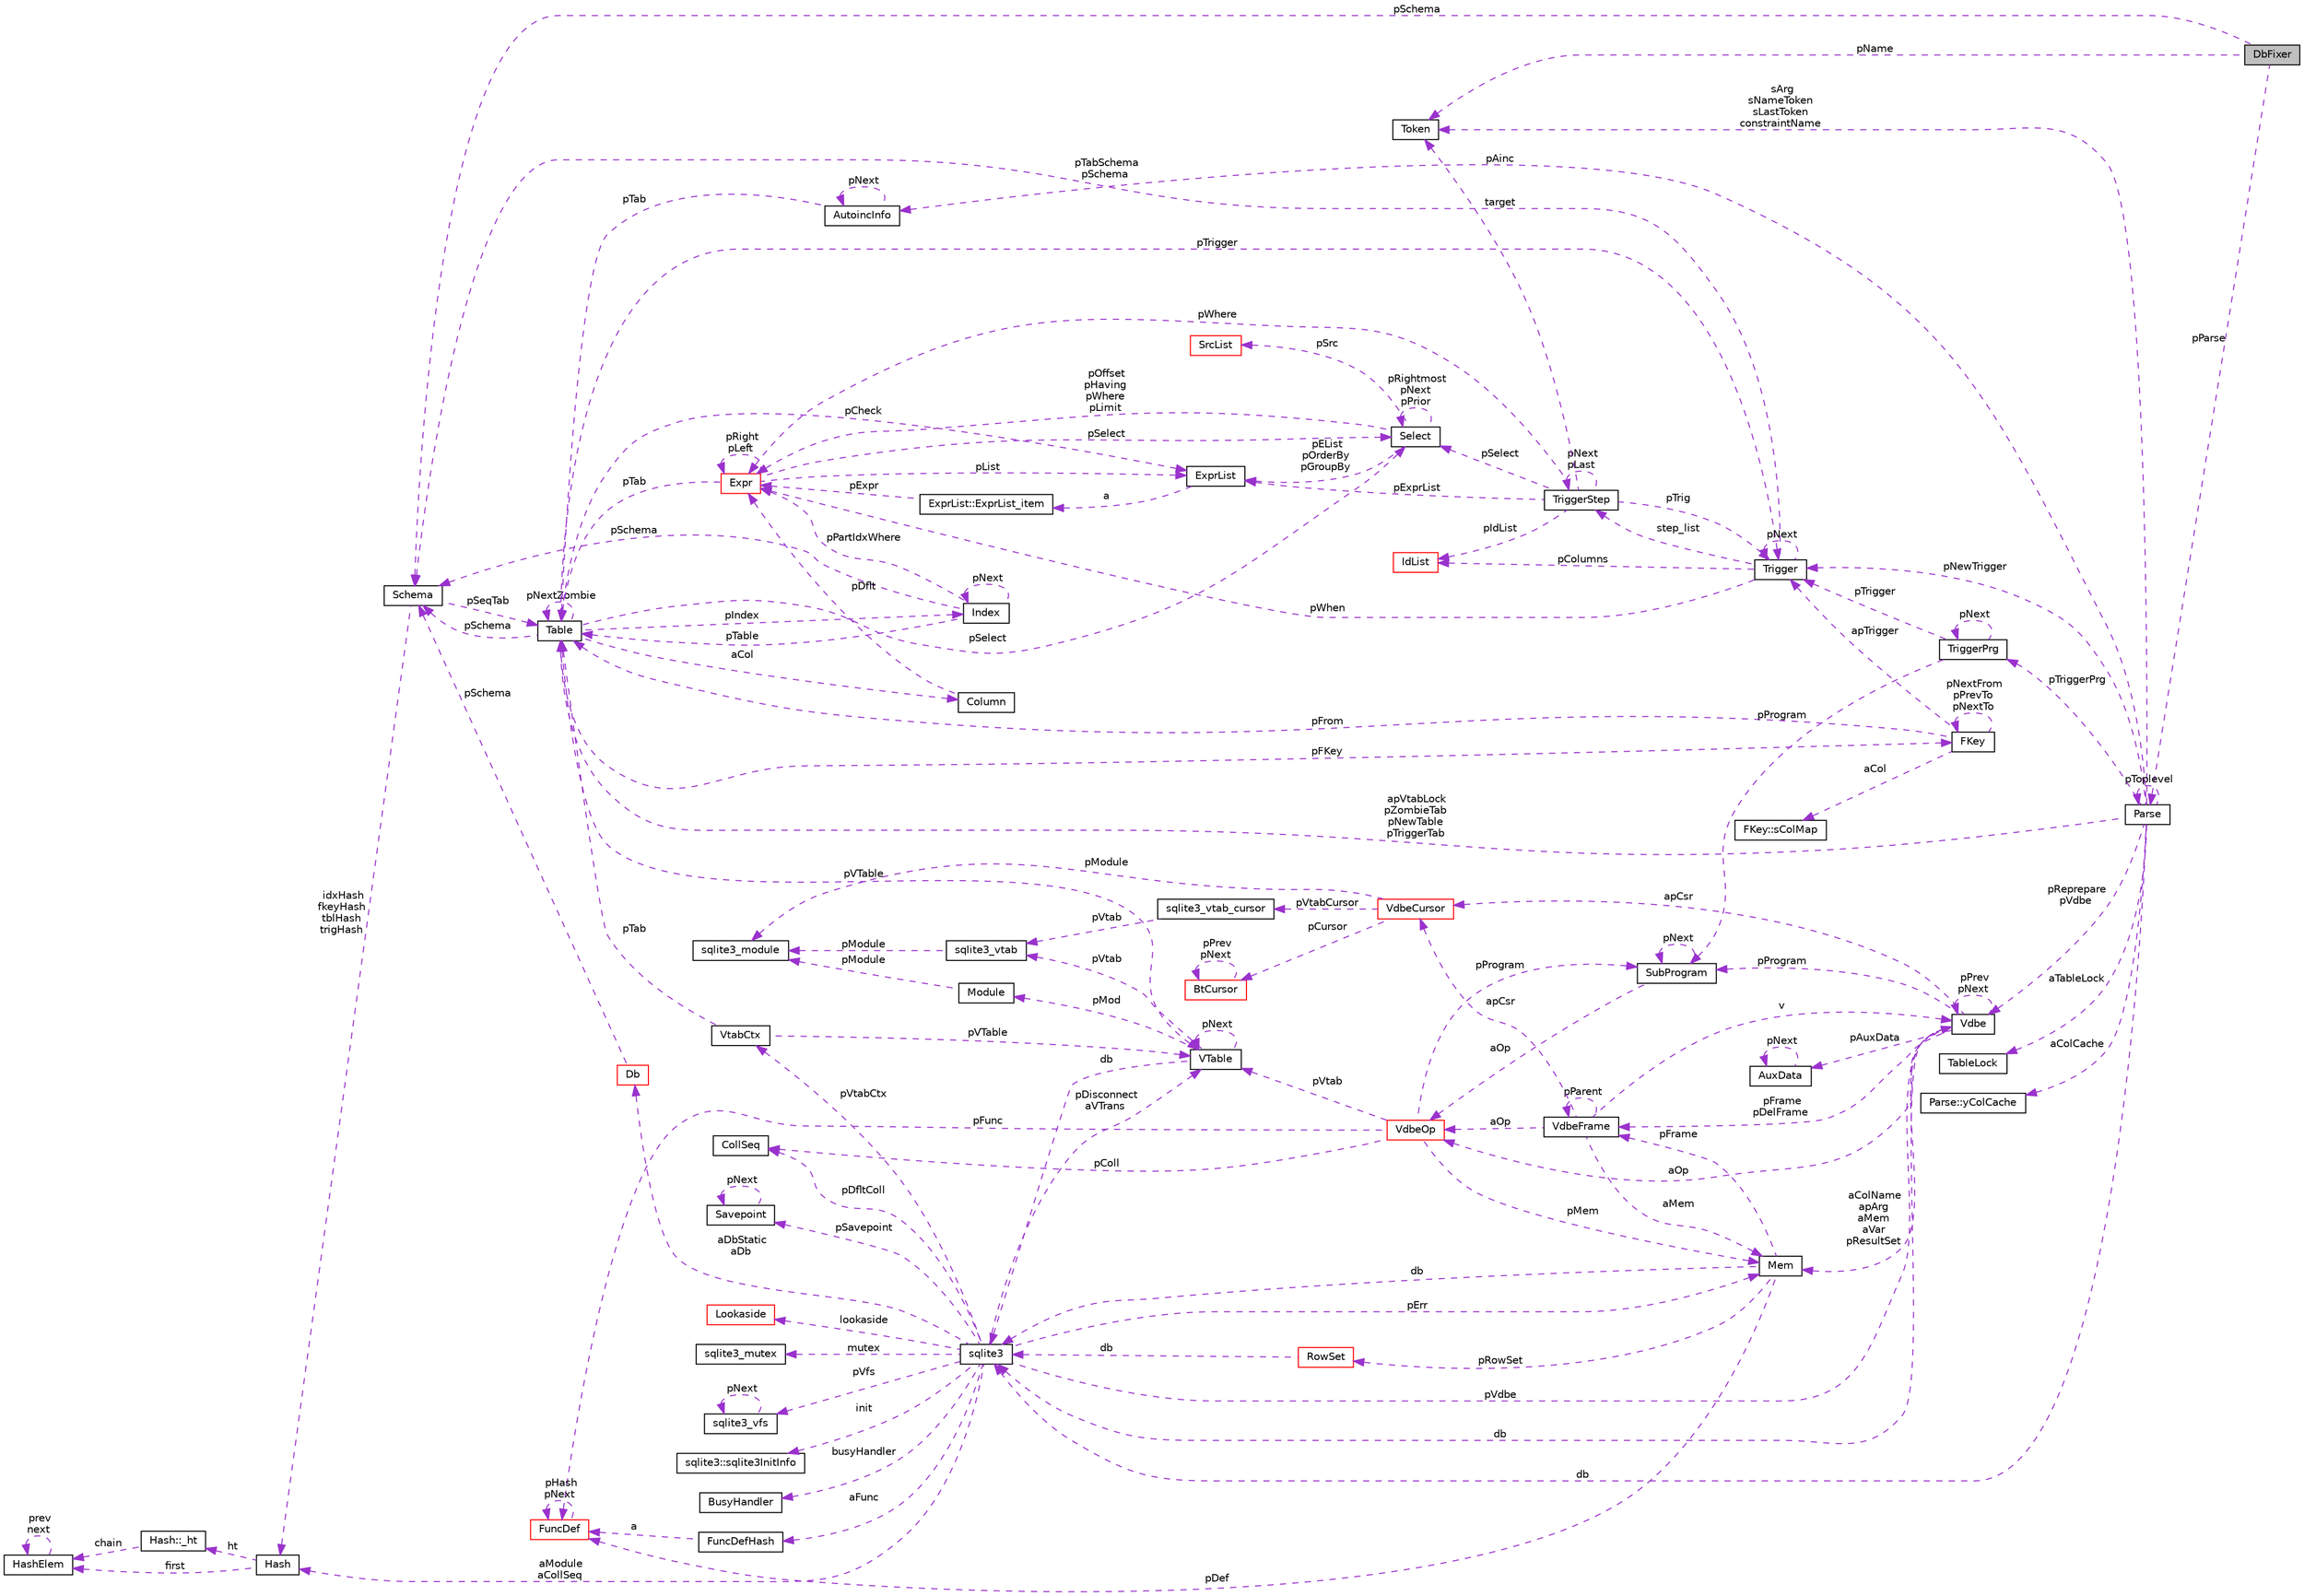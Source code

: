 digraph G
{
 // INTERACTIVE_SVG=YES
  edge [fontname="Helvetica",fontsize="10",labelfontname="Helvetica",labelfontsize="10"];
  node [fontname="Helvetica",fontsize="10",shape=record];
  rankdir="LR";
  Node1 [label="DbFixer",height=0.2,width=0.4,color="black", fillcolor="grey75", style="filled" fontcolor="black"];
  Node2 -> Node1 [dir="back",color="darkorchid3",fontsize="10",style="dashed",label=" pSchema" ,fontname="Helvetica"];
  Node2 [label="Schema",height=0.2,width=0.4,color="black", fillcolor="white", style="filled",URL="$df/d15/struct_schema.html"];
  Node3 -> Node2 [dir="back",color="darkorchid3",fontsize="10",style="dashed",label=" pSeqTab" ,fontname="Helvetica"];
  Node3 [label="Table",height=0.2,width=0.4,color="black", fillcolor="white", style="filled",URL="$d5/d0d/struct_table.html"];
  Node2 -> Node3 [dir="back",color="darkorchid3",fontsize="10",style="dashed",label=" pSchema" ,fontname="Helvetica"];
  Node4 -> Node3 [dir="back",color="darkorchid3",fontsize="10",style="dashed",label=" aCol" ,fontname="Helvetica"];
  Node4 [label="Column",height=0.2,width=0.4,color="black", fillcolor="white", style="filled",URL="$d0/d14/struct_column.html"];
  Node5 -> Node4 [dir="back",color="darkorchid3",fontsize="10",style="dashed",label=" pDflt" ,fontname="Helvetica"];
  Node5 [label="Expr",height=0.2,width=0.4,color="red", fillcolor="white", style="filled",URL="$d1/dbc/struct_expr.html"];
  Node5 -> Node5 [dir="back",color="darkorchid3",fontsize="10",style="dashed",label=" pRight\npLeft" ,fontname="Helvetica"];
  Node3 -> Node5 [dir="back",color="darkorchid3",fontsize="10",style="dashed",label=" pTab" ,fontname="Helvetica"];
  Node6 -> Node5 [dir="back",color="darkorchid3",fontsize="10",style="dashed",label=" pSelect" ,fontname="Helvetica"];
  Node6 [label="Select",height=0.2,width=0.4,color="black", fillcolor="white", style="filled",URL="$d2/d1c/struct_select.html"];
  Node5 -> Node6 [dir="back",color="darkorchid3",fontsize="10",style="dashed",label=" pOffset\npHaving\npWhere\npLimit" ,fontname="Helvetica"];
  Node6 -> Node6 [dir="back",color="darkorchid3",fontsize="10",style="dashed",label=" pRightmost\npNext\npPrior" ,fontname="Helvetica"];
  Node7 -> Node6 [dir="back",color="darkorchid3",fontsize="10",style="dashed",label=" pSrc" ,fontname="Helvetica"];
  Node7 [label="SrcList",height=0.2,width=0.4,color="red", fillcolor="white", style="filled",URL="$dc/dc1/struct_src_list.html"];
  Node8 -> Node6 [dir="back",color="darkorchid3",fontsize="10",style="dashed",label=" pEList\npOrderBy\npGroupBy" ,fontname="Helvetica"];
  Node8 [label="ExprList",height=0.2,width=0.4,color="black", fillcolor="white", style="filled",URL="$de/d20/struct_expr_list.html"];
  Node9 -> Node8 [dir="back",color="darkorchid3",fontsize="10",style="dashed",label=" a" ,fontname="Helvetica"];
  Node9 [label="ExprList::ExprList_item",height=0.2,width=0.4,color="black", fillcolor="white", style="filled",URL="$d8/d73/struct_expr_list_1_1_expr_list__item.html"];
  Node5 -> Node9 [dir="back",color="darkorchid3",fontsize="10",style="dashed",label=" pExpr" ,fontname="Helvetica"];
  Node8 -> Node5 [dir="back",color="darkorchid3",fontsize="10",style="dashed",label=" pList" ,fontname="Helvetica"];
  Node10 -> Node3 [dir="back",color="darkorchid3",fontsize="10",style="dashed",label=" pFKey" ,fontname="Helvetica"];
  Node10 [label="FKey",height=0.2,width=0.4,color="black", fillcolor="white", style="filled",URL="$d0/dbd/struct_f_key.html"];
  Node11 -> Node10 [dir="back",color="darkorchid3",fontsize="10",style="dashed",label=" aCol" ,fontname="Helvetica"];
  Node11 [label="FKey::sColMap",height=0.2,width=0.4,color="black", fillcolor="white", style="filled",URL="$d9/dce/struct_f_key_1_1s_col_map.html"];
  Node10 -> Node10 [dir="back",color="darkorchid3",fontsize="10",style="dashed",label=" pNextFrom\npPrevTo\npNextTo" ,fontname="Helvetica"];
  Node3 -> Node10 [dir="back",color="darkorchid3",fontsize="10",style="dashed",label=" pFrom" ,fontname="Helvetica"];
  Node12 -> Node10 [dir="back",color="darkorchid3",fontsize="10",style="dashed",label=" apTrigger" ,fontname="Helvetica"];
  Node12 [label="Trigger",height=0.2,width=0.4,color="black", fillcolor="white", style="filled",URL="$d1/dd9/struct_trigger.html"];
  Node13 -> Node12 [dir="back",color="darkorchid3",fontsize="10",style="dashed",label=" step_list" ,fontname="Helvetica"];
  Node13 [label="TriggerStep",height=0.2,width=0.4,color="black", fillcolor="white", style="filled",URL="$d6/d6c/struct_trigger_step.html"];
  Node13 -> Node13 [dir="back",color="darkorchid3",fontsize="10",style="dashed",label=" pNext\npLast" ,fontname="Helvetica"];
  Node5 -> Node13 [dir="back",color="darkorchid3",fontsize="10",style="dashed",label=" pWhere" ,fontname="Helvetica"];
  Node14 -> Node13 [dir="back",color="darkorchid3",fontsize="10",style="dashed",label=" target" ,fontname="Helvetica"];
  Node14 [label="Token",height=0.2,width=0.4,color="black", fillcolor="white", style="filled",URL="$d9/d27/struct_token.html"];
  Node15 -> Node13 [dir="back",color="darkorchid3",fontsize="10",style="dashed",label=" pIdList" ,fontname="Helvetica"];
  Node15 [label="IdList",height=0.2,width=0.4,color="red", fillcolor="white", style="filled",URL="$d6/d05/struct_id_list.html"];
  Node6 -> Node13 [dir="back",color="darkorchid3",fontsize="10",style="dashed",label=" pSelect" ,fontname="Helvetica"];
  Node12 -> Node13 [dir="back",color="darkorchid3",fontsize="10",style="dashed",label=" pTrig" ,fontname="Helvetica"];
  Node8 -> Node13 [dir="back",color="darkorchid3",fontsize="10",style="dashed",label=" pExprList" ,fontname="Helvetica"];
  Node2 -> Node12 [dir="back",color="darkorchid3",fontsize="10",style="dashed",label=" pTabSchema\npSchema" ,fontname="Helvetica"];
  Node5 -> Node12 [dir="back",color="darkorchid3",fontsize="10",style="dashed",label=" pWhen" ,fontname="Helvetica"];
  Node15 -> Node12 [dir="back",color="darkorchid3",fontsize="10",style="dashed",label=" pColumns" ,fontname="Helvetica"];
  Node12 -> Node12 [dir="back",color="darkorchid3",fontsize="10",style="dashed",label=" pNext" ,fontname="Helvetica"];
  Node16 -> Node3 [dir="back",color="darkorchid3",fontsize="10",style="dashed",label=" pVTable" ,fontname="Helvetica"];
  Node16 [label="VTable",height=0.2,width=0.4,color="black", fillcolor="white", style="filled",URL="$db/d7e/struct_v_table.html"];
  Node17 -> Node16 [dir="back",color="darkorchid3",fontsize="10",style="dashed",label=" db" ,fontname="Helvetica"];
  Node17 [label="sqlite3",height=0.2,width=0.4,color="black", fillcolor="white", style="filled",URL="$d9/dcd/structsqlite3.html"];
  Node18 -> Node17 [dir="back",color="darkorchid3",fontsize="10",style="dashed",label=" pErr" ,fontname="Helvetica"];
  Node18 [label="Mem",height=0.2,width=0.4,color="black", fillcolor="white", style="filled",URL="$df/d48/struct_mem.html"];
  Node17 -> Node18 [dir="back",color="darkorchid3",fontsize="10",style="dashed",label=" db" ,fontname="Helvetica"];
  Node19 -> Node18 [dir="back",color="darkorchid3",fontsize="10",style="dashed",label=" pFrame" ,fontname="Helvetica"];
  Node19 [label="VdbeFrame",height=0.2,width=0.4,color="black", fillcolor="white", style="filled",URL="$de/d74/struct_vdbe_frame.html"];
  Node18 -> Node19 [dir="back",color="darkorchid3",fontsize="10",style="dashed",label=" aMem" ,fontname="Helvetica"];
  Node20 -> Node19 [dir="back",color="darkorchid3",fontsize="10",style="dashed",label=" v" ,fontname="Helvetica"];
  Node20 [label="Vdbe",height=0.2,width=0.4,color="black", fillcolor="white", style="filled",URL="$db/df8/struct_vdbe.html"];
  Node20 -> Node20 [dir="back",color="darkorchid3",fontsize="10",style="dashed",label=" pPrev\npNext" ,fontname="Helvetica"];
  Node18 -> Node20 [dir="back",color="darkorchid3",fontsize="10",style="dashed",label=" aColName\napArg\naMem\naVar\npResultSet" ,fontname="Helvetica"];
  Node17 -> Node20 [dir="back",color="darkorchid3",fontsize="10",style="dashed",label=" db" ,fontname="Helvetica"];
  Node19 -> Node20 [dir="back",color="darkorchid3",fontsize="10",style="dashed",label=" pFrame\npDelFrame" ,fontname="Helvetica"];
  Node21 -> Node20 [dir="back",color="darkorchid3",fontsize="10",style="dashed",label=" pAuxData" ,fontname="Helvetica"];
  Node21 [label="AuxData",height=0.2,width=0.4,color="black", fillcolor="white", style="filled",URL="$d5/d59/struct_aux_data.html"];
  Node21 -> Node21 [dir="back",color="darkorchid3",fontsize="10",style="dashed",label=" pNext" ,fontname="Helvetica"];
  Node22 -> Node20 [dir="back",color="darkorchid3",fontsize="10",style="dashed",label=" pProgram" ,fontname="Helvetica"];
  Node22 [label="SubProgram",height=0.2,width=0.4,color="black", fillcolor="white", style="filled",URL="$d4/d16/struct_sub_program.html"];
  Node22 -> Node22 [dir="back",color="darkorchid3",fontsize="10",style="dashed",label=" pNext" ,fontname="Helvetica"];
  Node23 -> Node22 [dir="back",color="darkorchid3",fontsize="10",style="dashed",label=" aOp" ,fontname="Helvetica"];
  Node23 [label="VdbeOp",height=0.2,width=0.4,color="red", fillcolor="white", style="filled",URL="$d2/dd9/struct_vdbe_op.html"];
  Node18 -> Node23 [dir="back",color="darkorchid3",fontsize="10",style="dashed",label=" pMem" ,fontname="Helvetica"];
  Node24 -> Node23 [dir="back",color="darkorchid3",fontsize="10",style="dashed",label=" pColl" ,fontname="Helvetica"];
  Node24 [label="CollSeq",height=0.2,width=0.4,color="black", fillcolor="white", style="filled",URL="$d0/d7d/struct_coll_seq.html"];
  Node16 -> Node23 [dir="back",color="darkorchid3",fontsize="10",style="dashed",label=" pVtab" ,fontname="Helvetica"];
  Node22 -> Node23 [dir="back",color="darkorchid3",fontsize="10",style="dashed",label=" pProgram" ,fontname="Helvetica"];
  Node25 -> Node23 [dir="back",color="darkorchid3",fontsize="10",style="dashed",label=" pFunc" ,fontname="Helvetica"];
  Node25 [label="FuncDef",height=0.2,width=0.4,color="red", fillcolor="white", style="filled",URL="$df/d38/struct_func_def.html"];
  Node25 -> Node25 [dir="back",color="darkorchid3",fontsize="10",style="dashed",label=" pHash\npNext" ,fontname="Helvetica"];
  Node26 -> Node20 [dir="back",color="darkorchid3",fontsize="10",style="dashed",label=" apCsr" ,fontname="Helvetica"];
  Node26 [label="VdbeCursor",height=0.2,width=0.4,color="red", fillcolor="white", style="filled",URL="$d5/dd1/struct_vdbe_cursor.html"];
  Node27 -> Node26 [dir="back",color="darkorchid3",fontsize="10",style="dashed",label=" pCursor" ,fontname="Helvetica"];
  Node27 [label="BtCursor",height=0.2,width=0.4,color="red", fillcolor="white", style="filled",URL="$db/d2c/struct_bt_cursor.html"];
  Node27 -> Node27 [dir="back",color="darkorchid3",fontsize="10",style="dashed",label=" pPrev\npNext" ,fontname="Helvetica"];
  Node28 -> Node26 [dir="back",color="darkorchid3",fontsize="10",style="dashed",label=" pModule" ,fontname="Helvetica"];
  Node28 [label="sqlite3_module",height=0.2,width=0.4,color="black", fillcolor="white", style="filled",URL="$dd/de4/structsqlite3__module.html"];
  Node29 -> Node26 [dir="back",color="darkorchid3",fontsize="10",style="dashed",label=" pVtabCursor" ,fontname="Helvetica"];
  Node29 [label="sqlite3_vtab_cursor",height=0.2,width=0.4,color="black", fillcolor="white", style="filled",URL="$d3/d17/structsqlite3__vtab__cursor.html"];
  Node30 -> Node29 [dir="back",color="darkorchid3",fontsize="10",style="dashed",label=" pVtab" ,fontname="Helvetica"];
  Node30 [label="sqlite3_vtab",height=0.2,width=0.4,color="black", fillcolor="white", style="filled",URL="$d3/d12/structsqlite3__vtab.html"];
  Node28 -> Node30 [dir="back",color="darkorchid3",fontsize="10",style="dashed",label=" pModule" ,fontname="Helvetica"];
  Node23 -> Node20 [dir="back",color="darkorchid3",fontsize="10",style="dashed",label=" aOp" ,fontname="Helvetica"];
  Node19 -> Node19 [dir="back",color="darkorchid3",fontsize="10",style="dashed",label=" pParent" ,fontname="Helvetica"];
  Node26 -> Node19 [dir="back",color="darkorchid3",fontsize="10",style="dashed",label=" apCsr" ,fontname="Helvetica"];
  Node23 -> Node19 [dir="back",color="darkorchid3",fontsize="10",style="dashed",label=" aOp" ,fontname="Helvetica"];
  Node31 -> Node18 [dir="back",color="darkorchid3",fontsize="10",style="dashed",label=" pRowSet" ,fontname="Helvetica"];
  Node31 [label="RowSet",height=0.2,width=0.4,color="red", fillcolor="white", style="filled",URL="$d5/d67/struct_row_set.html"];
  Node17 -> Node31 [dir="back",color="darkorchid3",fontsize="10",style="dashed",label=" db" ,fontname="Helvetica"];
  Node25 -> Node18 [dir="back",color="darkorchid3",fontsize="10",style="dashed",label=" pDef" ,fontname="Helvetica"];
  Node20 -> Node17 [dir="back",color="darkorchid3",fontsize="10",style="dashed",label=" pVdbe" ,fontname="Helvetica"];
  Node32 -> Node17 [dir="back",color="darkorchid3",fontsize="10",style="dashed",label=" pSavepoint" ,fontname="Helvetica"];
  Node32 [label="Savepoint",height=0.2,width=0.4,color="black", fillcolor="white", style="filled",URL="$db/dde/struct_savepoint.html"];
  Node32 -> Node32 [dir="back",color="darkorchid3",fontsize="10",style="dashed",label=" pNext" ,fontname="Helvetica"];
  Node33 -> Node17 [dir="back",color="darkorchid3",fontsize="10",style="dashed",label=" aFunc" ,fontname="Helvetica"];
  Node33 [label="FuncDefHash",height=0.2,width=0.4,color="black", fillcolor="white", style="filled",URL="$db/dfc/struct_func_def_hash.html"];
  Node25 -> Node33 [dir="back",color="darkorchid3",fontsize="10",style="dashed",label=" a" ,fontname="Helvetica"];
  Node34 -> Node17 [dir="back",color="darkorchid3",fontsize="10",style="dashed",label=" lookaside" ,fontname="Helvetica"];
  Node34 [label="Lookaside",height=0.2,width=0.4,color="red", fillcolor="white", style="filled",URL="$d4/d8a/struct_lookaside.html"];
  Node35 -> Node17 [dir="back",color="darkorchid3",fontsize="10",style="dashed",label=" mutex" ,fontname="Helvetica"];
  Node35 [label="sqlite3_mutex",height=0.2,width=0.4,color="black", fillcolor="white", style="filled",URL="$d5/d3c/structsqlite3__mutex.html"];
  Node36 -> Node17 [dir="back",color="darkorchid3",fontsize="10",style="dashed",label=" pVfs" ,fontname="Helvetica"];
  Node36 [label="sqlite3_vfs",height=0.2,width=0.4,color="black", fillcolor="white", style="filled",URL="$d3/d36/structsqlite3__vfs.html"];
  Node36 -> Node36 [dir="back",color="darkorchid3",fontsize="10",style="dashed",label=" pNext" ,fontname="Helvetica"];
  Node37 -> Node17 [dir="back",color="darkorchid3",fontsize="10",style="dashed",label=" init" ,fontname="Helvetica"];
  Node37 [label="sqlite3::sqlite3InitInfo",height=0.2,width=0.4,color="black", fillcolor="white", style="filled",URL="$d7/d84/structsqlite3_1_1sqlite3_init_info.html"];
  Node38 -> Node17 [dir="back",color="darkorchid3",fontsize="10",style="dashed",label=" busyHandler" ,fontname="Helvetica"];
  Node38 [label="BusyHandler",height=0.2,width=0.4,color="black", fillcolor="white", style="filled",URL="$d4/d89/struct_busy_handler.html"];
  Node39 -> Node17 [dir="back",color="darkorchid3",fontsize="10",style="dashed",label=" pVtabCtx" ,fontname="Helvetica"];
  Node39 [label="VtabCtx",height=0.2,width=0.4,color="black", fillcolor="white", style="filled",URL="$de/dae/struct_vtab_ctx.html"];
  Node16 -> Node39 [dir="back",color="darkorchid3",fontsize="10",style="dashed",label=" pVTable" ,fontname="Helvetica"];
  Node3 -> Node39 [dir="back",color="darkorchid3",fontsize="10",style="dashed",label=" pTab" ,fontname="Helvetica"];
  Node24 -> Node17 [dir="back",color="darkorchid3",fontsize="10",style="dashed",label=" pDfltColl" ,fontname="Helvetica"];
  Node16 -> Node17 [dir="back",color="darkorchid3",fontsize="10",style="dashed",label=" pDisconnect\naVTrans" ,fontname="Helvetica"];
  Node40 -> Node17 [dir="back",color="darkorchid3",fontsize="10",style="dashed",label=" aDbStatic\naDb" ,fontname="Helvetica"];
  Node40 [label="Db",height=0.2,width=0.4,color="red", fillcolor="white", style="filled",URL="$db/dd1/struct_db.html"];
  Node2 -> Node40 [dir="back",color="darkorchid3",fontsize="10",style="dashed",label=" pSchema" ,fontname="Helvetica"];
  Node41 -> Node17 [dir="back",color="darkorchid3",fontsize="10",style="dashed",label=" aModule\naCollSeq" ,fontname="Helvetica"];
  Node41 [label="Hash",height=0.2,width=0.4,color="black", fillcolor="white", style="filled",URL="$d2/d7a/struct_hash.html"];
  Node42 -> Node41 [dir="back",color="darkorchid3",fontsize="10",style="dashed",label=" ht" ,fontname="Helvetica"];
  Node42 [label="Hash::_ht",height=0.2,width=0.4,color="black", fillcolor="white", style="filled",URL="$dd/d00/struct_hash_1_1__ht.html"];
  Node43 -> Node42 [dir="back",color="darkorchid3",fontsize="10",style="dashed",label=" chain" ,fontname="Helvetica"];
  Node43 [label="HashElem",height=0.2,width=0.4,color="black", fillcolor="white", style="filled",URL="$df/d01/struct_hash_elem.html"];
  Node43 -> Node43 [dir="back",color="darkorchid3",fontsize="10",style="dashed",label=" prev\nnext" ,fontname="Helvetica"];
  Node43 -> Node41 [dir="back",color="darkorchid3",fontsize="10",style="dashed",label=" first" ,fontname="Helvetica"];
  Node16 -> Node16 [dir="back",color="darkorchid3",fontsize="10",style="dashed",label=" pNext" ,fontname="Helvetica"];
  Node44 -> Node16 [dir="back",color="darkorchid3",fontsize="10",style="dashed",label=" pMod" ,fontname="Helvetica"];
  Node44 [label="Module",height=0.2,width=0.4,color="black", fillcolor="white", style="filled",URL="$d0/d3b/struct_module.html"];
  Node28 -> Node44 [dir="back",color="darkorchid3",fontsize="10",style="dashed",label=" pModule" ,fontname="Helvetica"];
  Node30 -> Node16 [dir="back",color="darkorchid3",fontsize="10",style="dashed",label=" pVtab" ,fontname="Helvetica"];
  Node3 -> Node3 [dir="back",color="darkorchid3",fontsize="10",style="dashed",label=" pNextZombie" ,fontname="Helvetica"];
  Node12 -> Node3 [dir="back",color="darkorchid3",fontsize="10",style="dashed",label=" pTrigger" ,fontname="Helvetica"];
  Node6 -> Node3 [dir="back",color="darkorchid3",fontsize="10",style="dashed",label=" pSelect" ,fontname="Helvetica"];
  Node8 -> Node3 [dir="back",color="darkorchid3",fontsize="10",style="dashed",label=" pCheck" ,fontname="Helvetica"];
  Node45 -> Node3 [dir="back",color="darkorchid3",fontsize="10",style="dashed",label=" pIndex" ,fontname="Helvetica"];
  Node45 [label="Index",height=0.2,width=0.4,color="black", fillcolor="white", style="filled",URL="$dc/d6f/struct_index.html"];
  Node2 -> Node45 [dir="back",color="darkorchid3",fontsize="10",style="dashed",label=" pSchema" ,fontname="Helvetica"];
  Node5 -> Node45 [dir="back",color="darkorchid3",fontsize="10",style="dashed",label=" pPartIdxWhere" ,fontname="Helvetica"];
  Node3 -> Node45 [dir="back",color="darkorchid3",fontsize="10",style="dashed",label=" pTable" ,fontname="Helvetica"];
  Node45 -> Node45 [dir="back",color="darkorchid3",fontsize="10",style="dashed",label=" pNext" ,fontname="Helvetica"];
  Node41 -> Node2 [dir="back",color="darkorchid3",fontsize="10",style="dashed",label=" idxHash\nfkeyHash\ntblHash\ntrigHash" ,fontname="Helvetica"];
  Node14 -> Node1 [dir="back",color="darkorchid3",fontsize="10",style="dashed",label=" pName" ,fontname="Helvetica"];
  Node46 -> Node1 [dir="back",color="darkorchid3",fontsize="10",style="dashed",label=" pParse" ,fontname="Helvetica"];
  Node46 [label="Parse",height=0.2,width=0.4,color="black", fillcolor="white", style="filled",URL="$d6/dea/struct_parse.html"];
  Node20 -> Node46 [dir="back",color="darkorchid3",fontsize="10",style="dashed",label=" pReprepare\npVdbe" ,fontname="Helvetica"];
  Node17 -> Node46 [dir="back",color="darkorchid3",fontsize="10",style="dashed",label=" db" ,fontname="Helvetica"];
  Node47 -> Node46 [dir="back",color="darkorchid3",fontsize="10",style="dashed",label=" aTableLock" ,fontname="Helvetica"];
  Node47 [label="TableLock",height=0.2,width=0.4,color="black", fillcolor="white", style="filled",URL="$df/de3/struct_table_lock.html"];
  Node14 -> Node46 [dir="back",color="darkorchid3",fontsize="10",style="dashed",label=" sArg\nsNameToken\nsLastToken\nconstraintName" ,fontname="Helvetica"];
  Node48 -> Node46 [dir="back",color="darkorchid3",fontsize="10",style="dashed",label=" aColCache" ,fontname="Helvetica"];
  Node48 [label="Parse::yColCache",height=0.2,width=0.4,color="black", fillcolor="white", style="filled",URL="$dd/de3/struct_parse_1_1y_col_cache.html"];
  Node3 -> Node46 [dir="back",color="darkorchid3",fontsize="10",style="dashed",label=" apVtabLock\npZombieTab\npNewTable\npTriggerTab" ,fontname="Helvetica"];
  Node12 -> Node46 [dir="back",color="darkorchid3",fontsize="10",style="dashed",label=" pNewTrigger" ,fontname="Helvetica"];
  Node49 -> Node46 [dir="back",color="darkorchid3",fontsize="10",style="dashed",label=" pTriggerPrg" ,fontname="Helvetica"];
  Node49 [label="TriggerPrg",height=0.2,width=0.4,color="black", fillcolor="white", style="filled",URL="$d4/da6/struct_trigger_prg.html"];
  Node22 -> Node49 [dir="back",color="darkorchid3",fontsize="10",style="dashed",label=" pProgram" ,fontname="Helvetica"];
  Node12 -> Node49 [dir="back",color="darkorchid3",fontsize="10",style="dashed",label=" pTrigger" ,fontname="Helvetica"];
  Node49 -> Node49 [dir="back",color="darkorchid3",fontsize="10",style="dashed",label=" pNext" ,fontname="Helvetica"];
  Node50 -> Node46 [dir="back",color="darkorchid3",fontsize="10",style="dashed",label=" pAinc" ,fontname="Helvetica"];
  Node50 [label="AutoincInfo",height=0.2,width=0.4,color="black", fillcolor="white", style="filled",URL="$d9/d68/struct_autoinc_info.html"];
  Node3 -> Node50 [dir="back",color="darkorchid3",fontsize="10",style="dashed",label=" pTab" ,fontname="Helvetica"];
  Node50 -> Node50 [dir="back",color="darkorchid3",fontsize="10",style="dashed",label=" pNext" ,fontname="Helvetica"];
  Node46 -> Node46 [dir="back",color="darkorchid3",fontsize="10",style="dashed",label=" pToplevel" ,fontname="Helvetica"];
}
